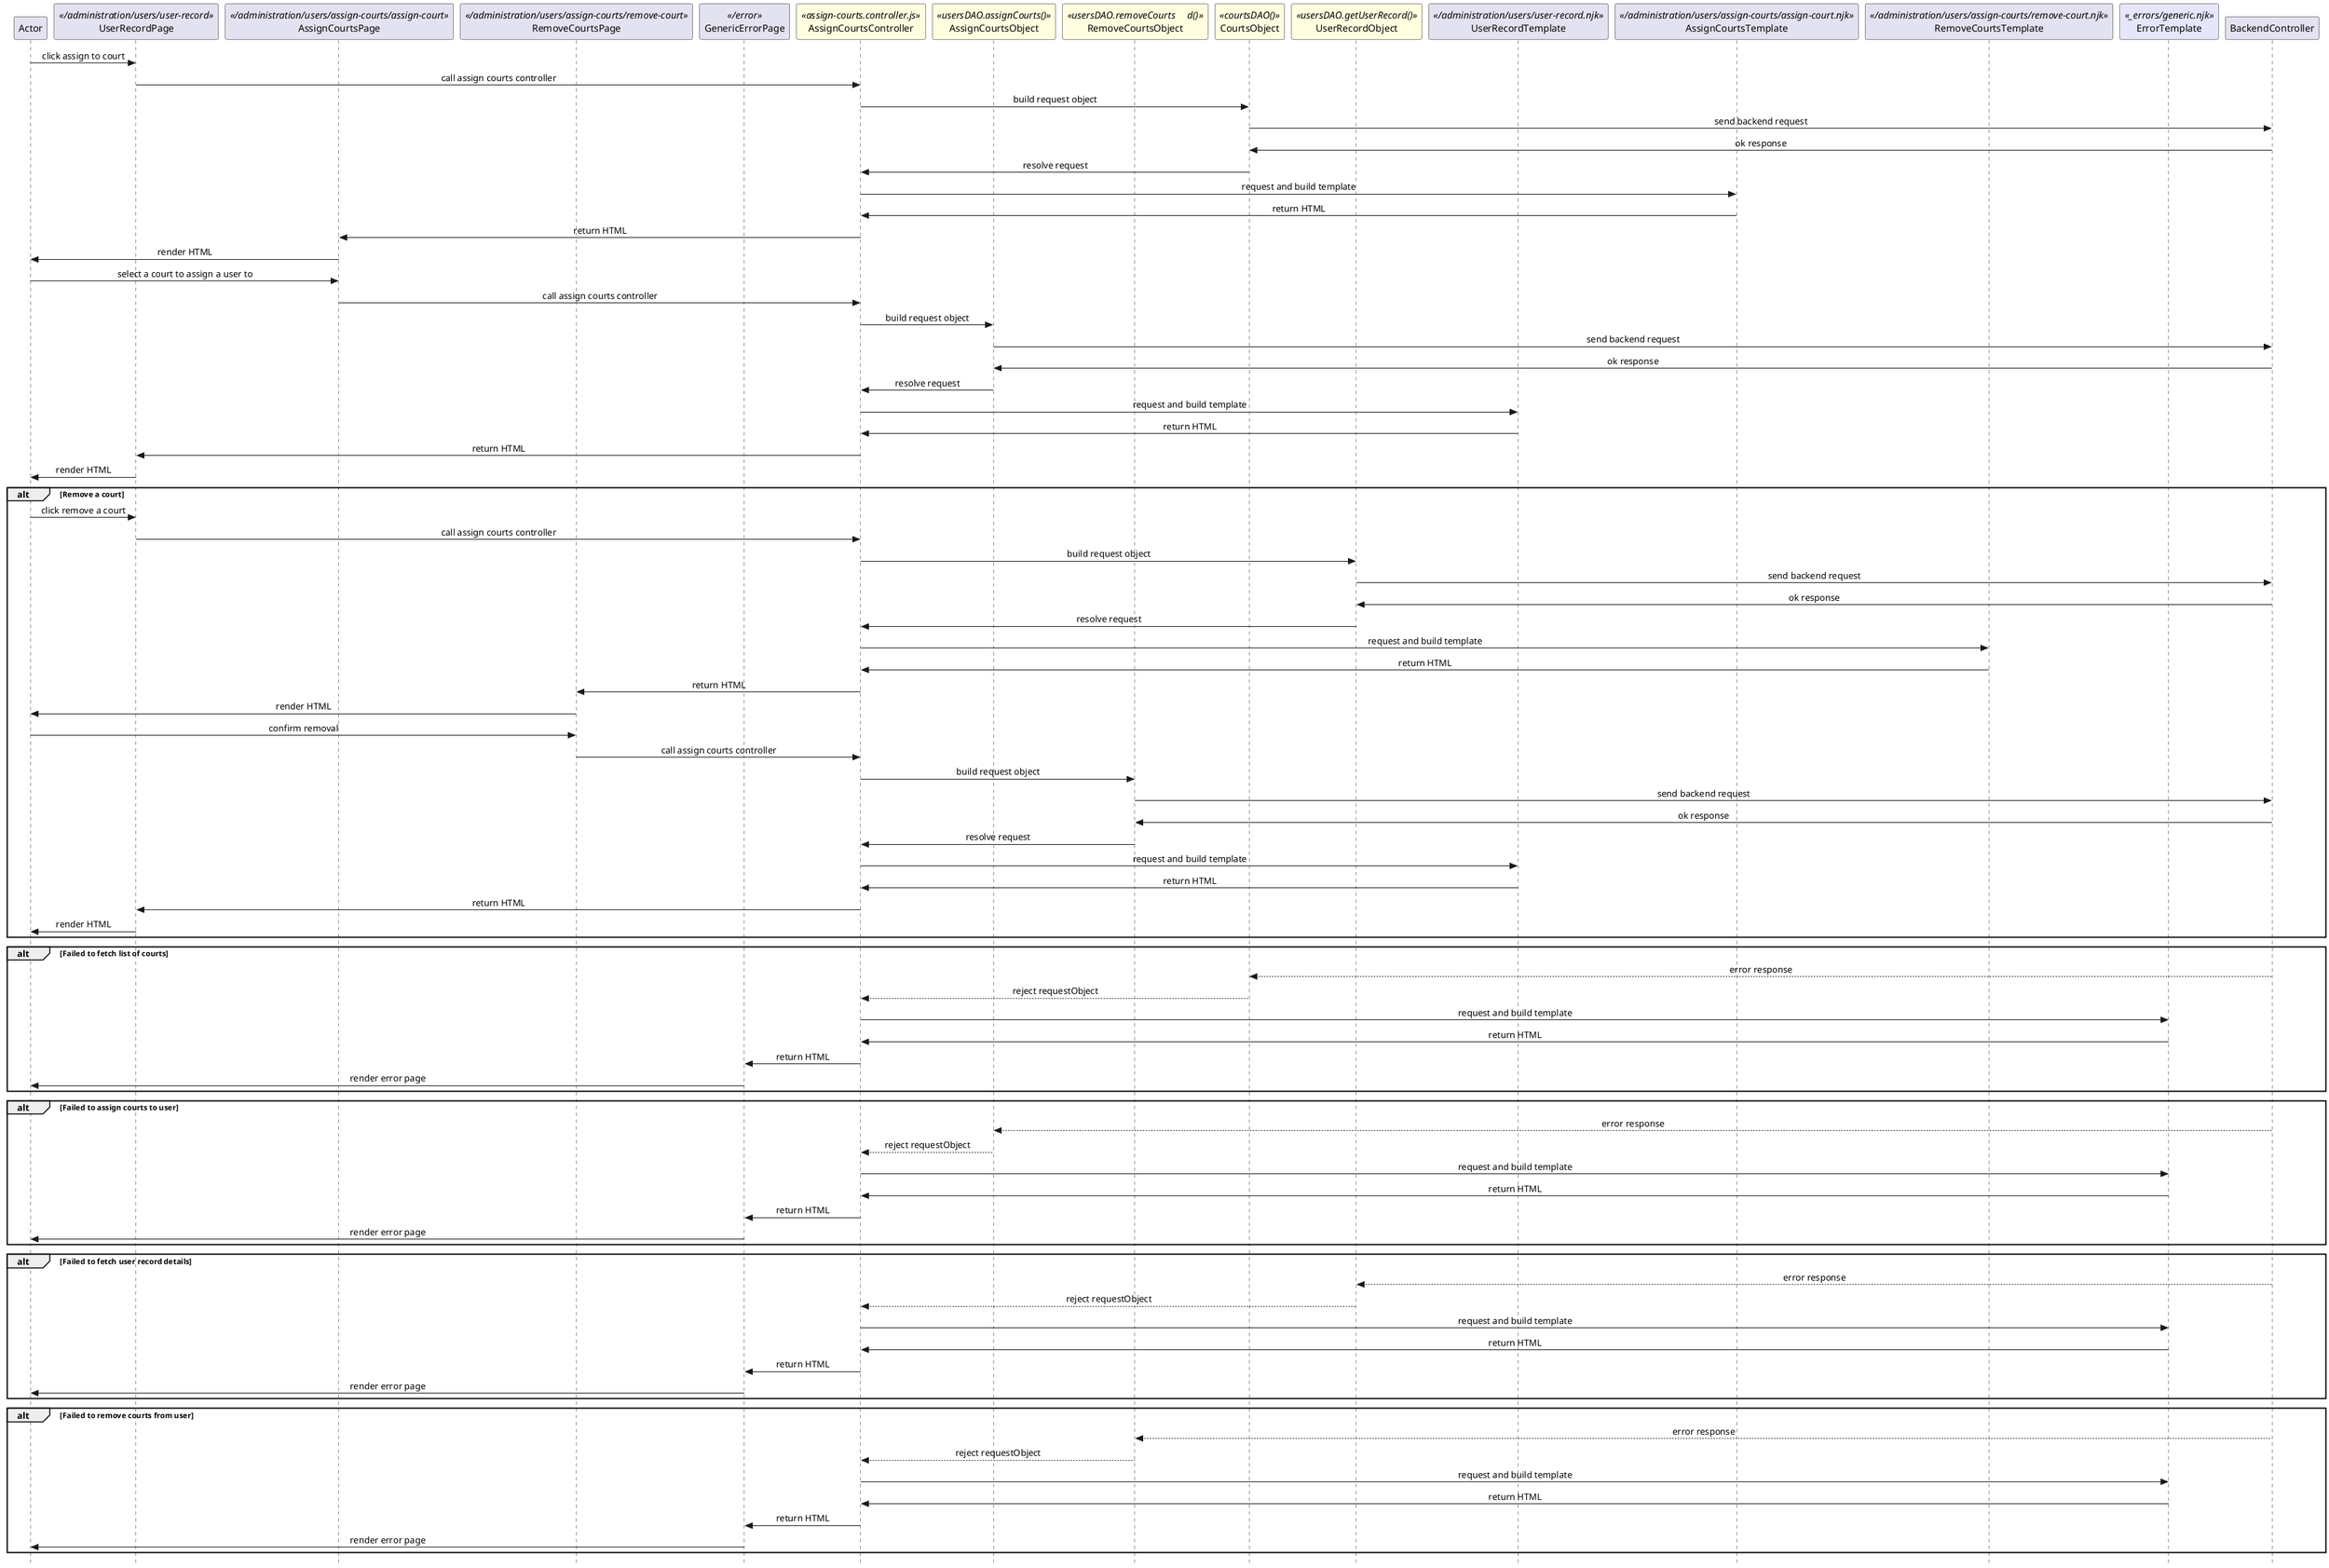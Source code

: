 @startuml Assign courts

skinparam Style strictuml 
skinparam SequenceMessageAlignment center

participant Actor

''' LOCAL ROUTING
participant UserRecordPage <</administration/users/user-record>>
participant AssignCourtsPage <</administration/users/assign-courts/assign-court>>
participant RemoveCourtsPage <</administration/users/assign-courts/remove-court>>
participant GenericErrorPage <</error>>

''' CONTROLLER AND REQUEST OBJECTS
participant AssignCourtsController <<assign-courts.controller.js>> #lightyellow
participant AssignCourtsObject <<usersDAO.assignCourts()>> #lightyellow
participant RemoveCourtsObject <<usersDAO.removeCourts	d()>> #lightyellow
participant CourtsObject <<courtsDAO()>> #lightyellow
participant UserRecordObject <<usersDAO.getUserRecord()>> #lightyellow

''' TEMPLATES
participant UserRecordTemplate <</administration/users/user-record.njk>>
participant AssignCourtsTemplate <</administration/users/assign-courts/assign-court.njk>>
participant RemoveCourtsTemplate <</administration/users/assign-courts/remove-court.njk>>
participant ErrorTemplate <<_errors/generic.njk>> #lavender

''' BACKEND CONTROLLER
participant BackendController

Actor -> UserRecordPage: click assign to court
UserRecordPage -> AssignCourtsController : call assign courts controller

AssignCourtsController -> CourtsObject : build request object
CourtsObject -> BackendController : send backend request
CourtsObject <- BackendController : ok response
AssignCourtsController <- CourtsObject : resolve request

AssignCourtsController -> AssignCourtsTemplate : request and build template
AssignCourtsController <- AssignCourtsTemplate : return HTML
AssignCourtsPage <- AssignCourtsController : return HTML
Actor <- AssignCourtsPage : render HTML

Actor -> AssignCourtsPage: select a court to assign a user to
AssignCourtsPage -> AssignCourtsController : call assign courts controller

AssignCourtsController -> AssignCourtsObject : build request object
AssignCourtsObject -> BackendController : send backend request
AssignCourtsObject <- BackendController : ok response
AssignCourtsController <- AssignCourtsObject : resolve request

AssignCourtsController -> UserRecordTemplate : request and build template
AssignCourtsController <- UserRecordTemplate : return HTML
UserRecordPage <- AssignCourtsController : return HTML
Actor <- UserRecordPage : render HTML


alt Remove a court
    Actor -> UserRecordPage: click remove a court
    UserRecordPage -> AssignCourtsController : call assign courts controller

    AssignCourtsController -> UserRecordObject : build request object
    UserRecordObject -> BackendController : send backend request
    UserRecordObject <- BackendController : ok response
    AssignCourtsController <- UserRecordObject : resolve request

    AssignCourtsController -> RemoveCourtsTemplate : request and build template
    AssignCourtsController <- RemoveCourtsTemplate : return HTML
    RemoveCourtsPage <- AssignCourtsController : return HTML
    Actor <- RemoveCourtsPage : render HTML

    Actor -> RemoveCourtsPage: confirm removal
    RemoveCourtsPage -> AssignCourtsController : call assign courts controller

    AssignCourtsController -> RemoveCourtsObject : build request object
    RemoveCourtsObject -> BackendController : send backend request
    RemoveCourtsObject <- BackendController : ok response
    AssignCourtsController <- RemoveCourtsObject : resolve request

    AssignCourtsController -> UserRecordTemplate : request and build template
    AssignCourtsController <- UserRecordTemplate : return HTML
    UserRecordPage <- AssignCourtsController : return HTML
    Actor <- UserRecordPage : render HTML
end

alt Failed to fetch list of courts
    CourtsObject <-- BackendController : error response
    AssignCourtsController <-- CourtsObject : reject requestObject
    AssignCourtsController -> ErrorTemplate : request and build template
    AssignCourtsController <- ErrorTemplate : return HTML
    GenericErrorPage <- AssignCourtsController : return HTML
    Actor <- GenericErrorPage : render error page
end

alt Failed to assign courts to user
    AssignCourtsObject <-- BackendController : error response
    AssignCourtsController <-- AssignCourtsObject : reject requestObject
    AssignCourtsController -> ErrorTemplate : request and build template
    AssignCourtsController <- ErrorTemplate : return HTML
    GenericErrorPage <- AssignCourtsController : return HTML
    Actor <- GenericErrorPage : render error page
end

alt Failed to fetch user record details
    UserRecordObject <-- BackendController : error response
    AssignCourtsController <-- UserRecordObject : reject requestObject
    AssignCourtsController -> ErrorTemplate : request and build template
    AssignCourtsController <- ErrorTemplate : return HTML
    GenericErrorPage <- AssignCourtsController : return HTML
    Actor <- GenericErrorPage : render error page
end

alt Failed to remove courts from user
    RemoveCourtsObject <-- BackendController : error response
    AssignCourtsController <-- RemoveCourtsObject : reject requestObject
    AssignCourtsController -> ErrorTemplate : request and build template
    AssignCourtsController <- ErrorTemplate : return HTML
    GenericErrorPage <- AssignCourtsController : return HTML
    Actor <- GenericErrorPage : render error page
end